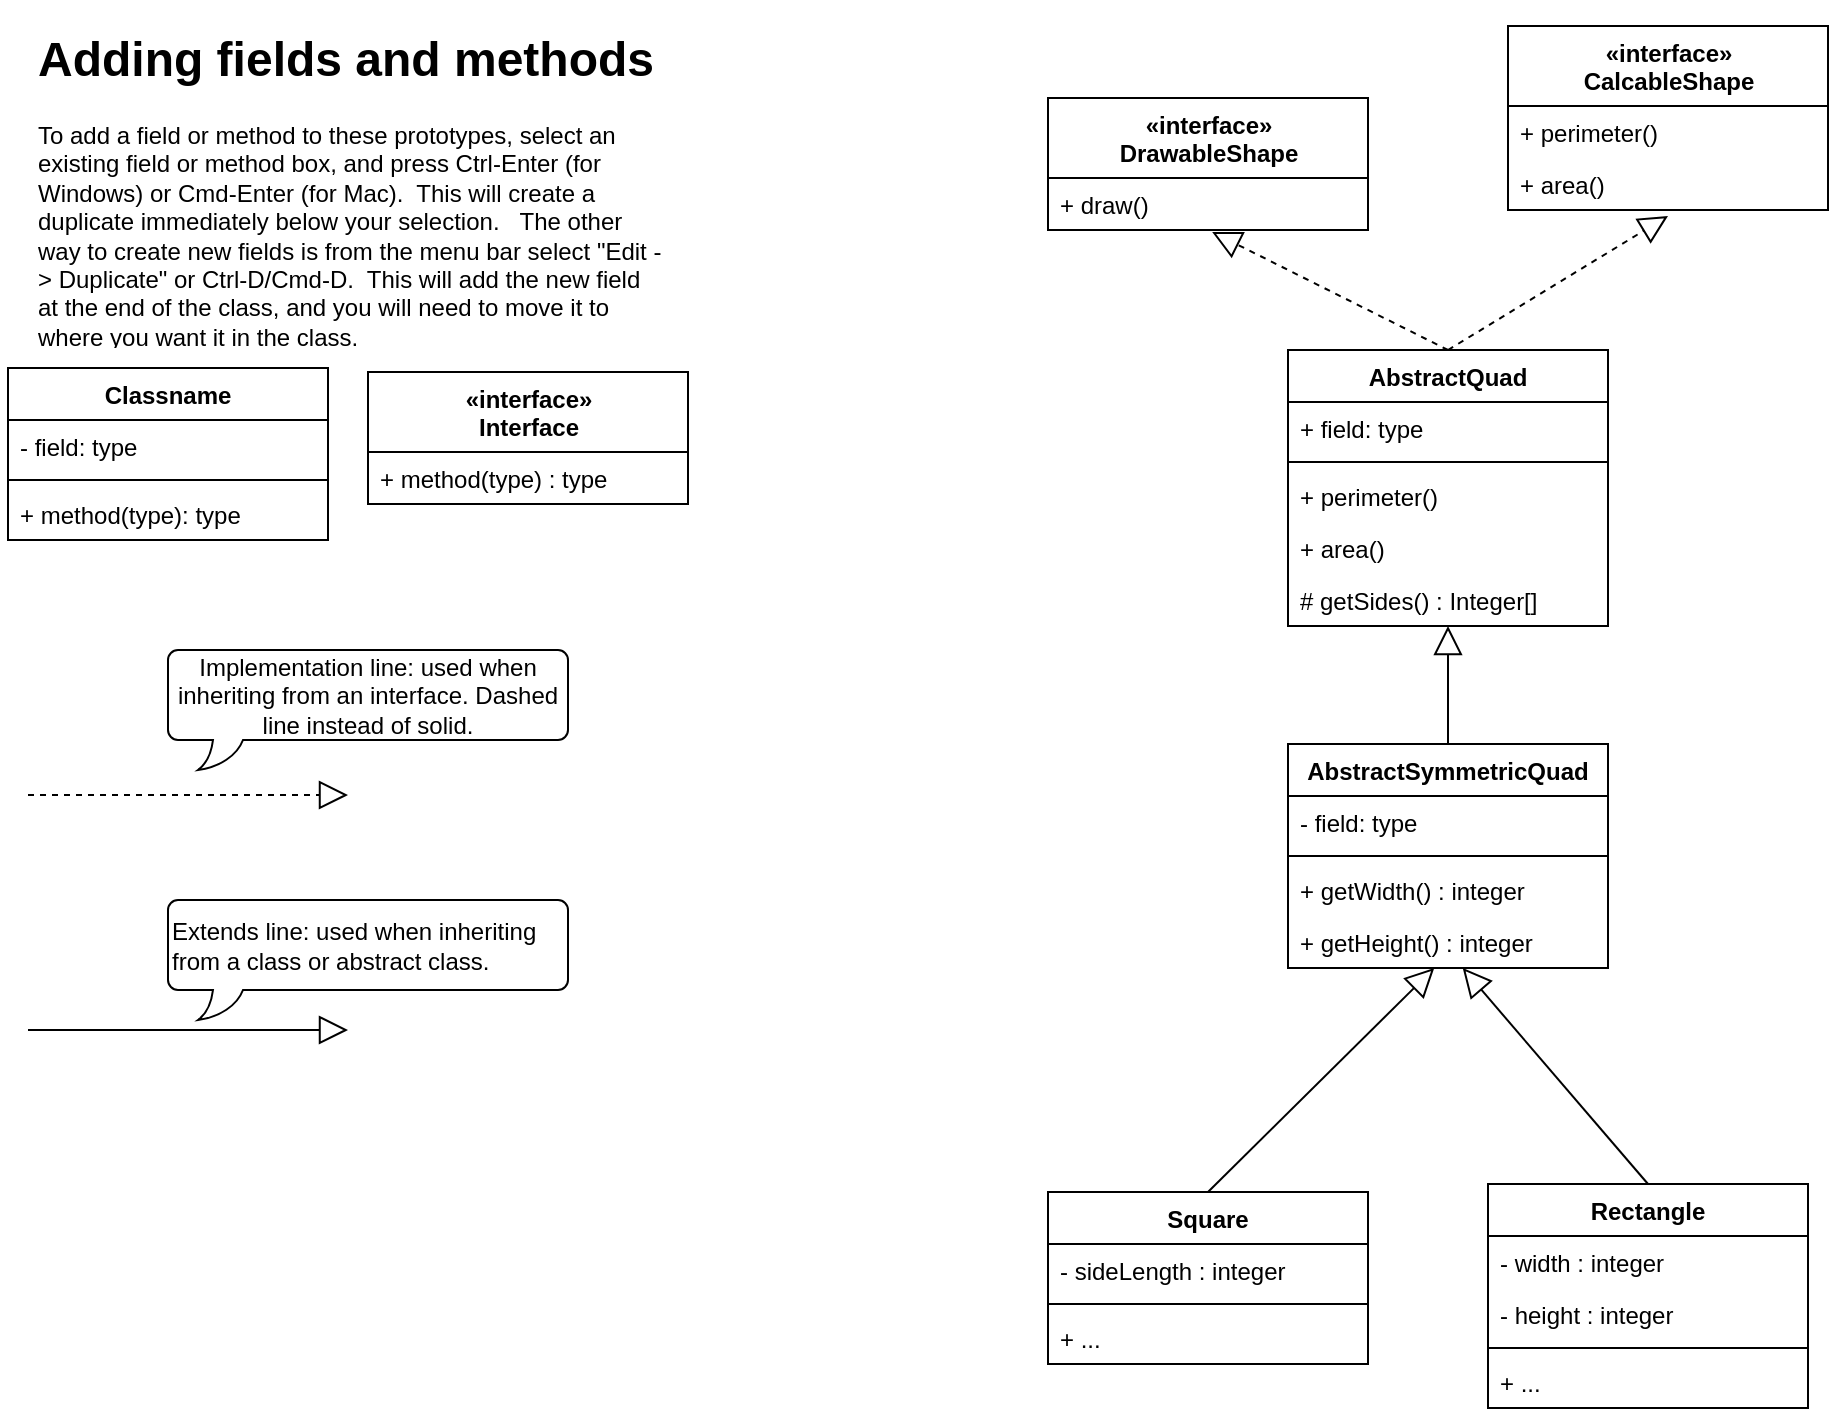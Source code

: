 <mxfile version="12.1.5" type="github" pages="4">
  <diagram id="B0yvF3y02Yiysx_FKzZP" name="Page-1">
    <mxGraphModel dx="1128" dy="719" grid="1" gridSize="10" guides="1" tooltips="1" connect="1" arrows="1" fold="1" page="1" pageScale="1" pageWidth="1100" pageHeight="850" math="0" shadow="0">
      <root>
        <mxCell id="0"/>
        <mxCell id="1" parent="0"/>
        <mxCell id="l97msg9wnEneZUgjp6Aw-18" style="rounded=1;orthogonalLoop=1;jettySize=auto;html=1;entryX=0.513;entryY=1.038;entryDx=0;entryDy=0;entryPerimeter=0;orthogonal=1;exitX=0.5;exitY=0;exitDx=0;exitDy=0;endArrow=block;endFill=0;endSize=12;dashed=1;" parent="1" source="l97msg9wnEneZUgjp6Aw-2" target="l97msg9wnEneZUgjp6Aw-11" edge="1">
          <mxGeometry relative="1" as="geometry">
            <mxPoint x="580" y="180" as="targetPoint"/>
          </mxGeometry>
        </mxCell>
        <mxCell id="l97msg9wnEneZUgjp6Aw-19" style="orthogonalLoop=1;jettySize=auto;html=1;orthogonal=1;exitX=0.5;exitY=0;exitDx=0;exitDy=0;endArrow=block;endFill=0;endSize=12;rounded=1;dashed=1;entryX=0.5;entryY=1.115;entryDx=0;entryDy=0;entryPerimeter=0;" parent="1" source="l97msg9wnEneZUgjp6Aw-2" target="l97msg9wnEneZUgjp6Aw-17" edge="1">
          <mxGeometry relative="1" as="geometry">
            <mxPoint x="810" y="110" as="targetPoint"/>
          </mxGeometry>
        </mxCell>
        <mxCell id="l97msg9wnEneZUgjp6Aw-2" value="AbstractQuad" style="swimlane;fontStyle=1;align=center;verticalAlign=top;childLayout=stackLayout;horizontal=1;startSize=26;horizontalStack=0;resizeParent=1;resizeParentMax=0;resizeLast=0;collapsible=1;marginBottom=0;" parent="1" vertex="1">
          <mxGeometry x="720" y="190" width="160" height="138" as="geometry"/>
        </mxCell>
        <mxCell id="l97msg9wnEneZUgjp6Aw-3" value="+ field: type" style="text;strokeColor=none;fillColor=none;align=left;verticalAlign=top;spacingLeft=4;spacingRight=4;overflow=hidden;rotatable=0;points=[[0,0.5],[1,0.5]];portConstraint=eastwest;" parent="l97msg9wnEneZUgjp6Aw-2" vertex="1">
          <mxGeometry y="26" width="160" height="26" as="geometry"/>
        </mxCell>
        <mxCell id="l97msg9wnEneZUgjp6Aw-4" value="" style="line;strokeWidth=1;fillColor=none;align=left;verticalAlign=middle;spacingTop=-1;spacingLeft=3;spacingRight=3;rotatable=0;labelPosition=right;points=[];portConstraint=eastwest;" parent="l97msg9wnEneZUgjp6Aw-2" vertex="1">
          <mxGeometry y="52" width="160" height="8" as="geometry"/>
        </mxCell>
        <mxCell id="l97msg9wnEneZUgjp6Aw-5" value="+ perimeter()" style="text;strokeColor=none;fillColor=none;align=left;verticalAlign=top;spacingLeft=4;spacingRight=4;overflow=hidden;rotatable=0;points=[[0,0.5],[1,0.5]];portConstraint=eastwest;" parent="l97msg9wnEneZUgjp6Aw-2" vertex="1">
          <mxGeometry y="60" width="160" height="26" as="geometry"/>
        </mxCell>
        <mxCell id="l97msg9wnEneZUgjp6Aw-21" value="+ area()" style="text;strokeColor=none;fillColor=none;align=left;verticalAlign=top;spacingLeft=4;spacingRight=4;overflow=hidden;rotatable=0;points=[[0,0.5],[1,0.5]];portConstraint=eastwest;" parent="l97msg9wnEneZUgjp6Aw-2" vertex="1">
          <mxGeometry y="86" width="160" height="26" as="geometry"/>
        </mxCell>
        <mxCell id="l97msg9wnEneZUgjp6Aw-20" value="# getSides() : Integer[]" style="text;strokeColor=none;fillColor=none;align=left;verticalAlign=top;spacingLeft=4;spacingRight=4;overflow=hidden;rotatable=0;points=[[0,0.5],[1,0.5]];portConstraint=eastwest;" parent="l97msg9wnEneZUgjp6Aw-2" vertex="1">
          <mxGeometry y="112" width="160" height="26" as="geometry"/>
        </mxCell>
        <mxCell id="l97msg9wnEneZUgjp6Aw-30" style="rounded=1;orthogonalLoop=1;jettySize=auto;html=1;entryX=0.5;entryY=1;entryDx=0;entryDy=0;orthogonal=1;endArrow=block;endFill=0;endSize=12;" parent="1" source="l97msg9wnEneZUgjp6Aw-23" target="l97msg9wnEneZUgjp6Aw-2" edge="1">
          <mxGeometry relative="1" as="geometry">
            <mxPoint x="643.76" y="425.716" as="targetPoint"/>
          </mxGeometry>
        </mxCell>
        <mxCell id="l97msg9wnEneZUgjp6Aw-23" value="AbstractSymmetricQuad" style="swimlane;fontStyle=1;align=center;verticalAlign=top;childLayout=stackLayout;horizontal=1;startSize=26;horizontalStack=0;resizeParent=1;resizeParentMax=0;resizeLast=0;collapsible=1;marginBottom=0;" parent="1" vertex="1">
          <mxGeometry x="720" y="387" width="160" height="112" as="geometry"/>
        </mxCell>
        <mxCell id="l97msg9wnEneZUgjp6Aw-24" value="- field: type" style="text;strokeColor=none;fillColor=none;align=left;verticalAlign=top;spacingLeft=4;spacingRight=4;overflow=hidden;rotatable=0;points=[[0,0.5],[1,0.5]];portConstraint=eastwest;" parent="l97msg9wnEneZUgjp6Aw-23" vertex="1">
          <mxGeometry y="26" width="160" height="26" as="geometry"/>
        </mxCell>
        <mxCell id="l97msg9wnEneZUgjp6Aw-25" value="" style="line;strokeWidth=1;fillColor=none;align=left;verticalAlign=middle;spacingTop=-1;spacingLeft=3;spacingRight=3;rotatable=0;labelPosition=right;points=[];portConstraint=eastwest;" parent="l97msg9wnEneZUgjp6Aw-23" vertex="1">
          <mxGeometry y="52" width="160" height="8" as="geometry"/>
        </mxCell>
        <mxCell id="l97msg9wnEneZUgjp6Aw-70" value="+ getWidth() : integer" style="text;strokeColor=none;fillColor=none;align=left;verticalAlign=top;spacingLeft=4;spacingRight=4;overflow=hidden;rotatable=0;points=[[0,0.5],[1,0.5]];portConstraint=eastwest;" parent="l97msg9wnEneZUgjp6Aw-23" vertex="1">
          <mxGeometry y="60" width="160" height="26" as="geometry"/>
        </mxCell>
        <mxCell id="l97msg9wnEneZUgjp6Aw-31" value="+ getHeight() : integer" style="text;strokeColor=none;fillColor=none;align=left;verticalAlign=top;spacingLeft=4;spacingRight=4;overflow=hidden;rotatable=0;points=[[0,0.5],[1,0.5]];portConstraint=eastwest;" parent="l97msg9wnEneZUgjp6Aw-23" vertex="1">
          <mxGeometry y="86" width="160" height="26" as="geometry"/>
        </mxCell>
        <mxCell id="l97msg9wnEneZUgjp6Aw-10" value="«interface»&lt;br&gt;&lt;b&gt;DrawableShape&lt;/b&gt;" style="swimlane;fontStyle=1;align=center;verticalAlign=top;childLayout=stackLayout;horizontal=1;startSize=40;horizontalStack=0;resizeParent=1;resizeParentMax=0;resizeLast=0;collapsible=1;marginBottom=0;html=1;collapsible=1;swimlaneLine=1;" parent="1" vertex="1">
          <mxGeometry x="600" y="64" width="160" height="66" as="geometry"/>
        </mxCell>
        <mxCell id="l97msg9wnEneZUgjp6Aw-11" value="+ draw()" style="text;strokeColor=none;fillColor=none;align=left;verticalAlign=top;spacingLeft=4;spacingRight=4;overflow=hidden;rotatable=0;points=[[0,0.5],[1,0.5]];portConstraint=eastwest;" parent="l97msg9wnEneZUgjp6Aw-10" vertex="1">
          <mxGeometry y="40" width="160" height="26" as="geometry"/>
        </mxCell>
        <mxCell id="l97msg9wnEneZUgjp6Aw-14" value="«interface»&lt;br&gt;&lt;b&gt;CalcableShape&lt;/b&gt;" style="swimlane;fontStyle=1;align=center;verticalAlign=top;childLayout=stackLayout;horizontal=1;startSize=40;horizontalStack=0;resizeParent=1;resizeParentMax=0;resizeLast=0;collapsible=1;marginBottom=0;html=1;collapsible=1;swimlaneLine=1;" parent="1" vertex="1">
          <mxGeometry x="830" y="28" width="160" height="92" as="geometry"/>
        </mxCell>
        <mxCell id="l97msg9wnEneZUgjp6Aw-16" value="+ perimeter()" style="text;strokeColor=none;fillColor=none;align=left;verticalAlign=top;spacingLeft=4;spacingRight=4;overflow=hidden;rotatable=0;points=[[0,0.5],[1,0.5]];portConstraint=eastwest;" parent="l97msg9wnEneZUgjp6Aw-14" vertex="1">
          <mxGeometry y="40" width="160" height="26" as="geometry"/>
        </mxCell>
        <mxCell id="l97msg9wnEneZUgjp6Aw-17" value="+ area()" style="text;strokeColor=none;fillColor=none;align=left;verticalAlign=top;spacingLeft=4;spacingRight=4;overflow=hidden;rotatable=0;points=[[0,0.5],[1,0.5]];portConstraint=eastwest;" parent="l97msg9wnEneZUgjp6Aw-14" vertex="1">
          <mxGeometry y="66" width="160" height="26" as="geometry"/>
        </mxCell>
        <mxCell id="l97msg9wnEneZUgjp6Aw-68" style="rounded=1;orthogonalLoop=1;jettySize=auto;html=1;entryX=0.457;entryY=1;entryDx=0;entryDy=0;entryPerimeter=0;orthogonal=1;exitX=0.5;exitY=0;exitDx=0;exitDy=0;endArrow=block;endFill=0;endSize=12;" parent="1" source="l97msg9wnEneZUgjp6Aw-58" target="l97msg9wnEneZUgjp6Aw-31" edge="1">
          <mxGeometry relative="1" as="geometry"/>
        </mxCell>
        <mxCell id="l97msg9wnEneZUgjp6Aw-58" value="Square" style="swimlane;fontStyle=1;align=center;verticalAlign=top;childLayout=stackLayout;horizontal=1;startSize=26;horizontalStack=0;resizeParent=1;resizeParentMax=0;resizeLast=0;collapsible=1;marginBottom=0;" parent="1" vertex="1">
          <mxGeometry x="600" y="611" width="160" height="86" as="geometry"/>
        </mxCell>
        <mxCell id="l97msg9wnEneZUgjp6Aw-59" value="- sideLength : integer" style="text;strokeColor=none;fillColor=none;align=left;verticalAlign=top;spacingLeft=4;spacingRight=4;overflow=hidden;rotatable=0;points=[[0,0.5],[1,0.5]];portConstraint=eastwest;" parent="l97msg9wnEneZUgjp6Aw-58" vertex="1">
          <mxGeometry y="26" width="160" height="26" as="geometry"/>
        </mxCell>
        <mxCell id="l97msg9wnEneZUgjp6Aw-60" value="" style="line;strokeWidth=1;fillColor=none;align=left;verticalAlign=middle;spacingTop=-1;spacingLeft=3;spacingRight=3;rotatable=0;labelPosition=right;points=[];portConstraint=eastwest;" parent="l97msg9wnEneZUgjp6Aw-58" vertex="1">
          <mxGeometry y="52" width="160" height="8" as="geometry"/>
        </mxCell>
        <mxCell id="l97msg9wnEneZUgjp6Aw-62" value="+ ..." style="text;strokeColor=none;fillColor=none;align=left;verticalAlign=top;spacingLeft=4;spacingRight=4;overflow=hidden;rotatable=0;points=[[0,0.5],[1,0.5]];portConstraint=eastwest;" parent="l97msg9wnEneZUgjp6Aw-58" vertex="1">
          <mxGeometry y="60" width="160" height="26" as="geometry"/>
        </mxCell>
        <mxCell id="l97msg9wnEneZUgjp6Aw-69" style="rounded=1;orthogonalLoop=1;jettySize=auto;html=1;entryX=0.546;entryY=1;entryDx=0;entryDy=0;entryPerimeter=0;orthogonal=1;exitX=0.5;exitY=0;exitDx=0;exitDy=0;endArrow=block;endFill=0;endSize=12;" parent="1" source="l97msg9wnEneZUgjp6Aw-63" target="l97msg9wnEneZUgjp6Aw-31" edge="1">
          <mxGeometry relative="1" as="geometry">
            <mxPoint x="730" y="550" as="targetPoint"/>
          </mxGeometry>
        </mxCell>
        <mxCell id="l97msg9wnEneZUgjp6Aw-63" value="Rectangle" style="swimlane;fontStyle=1;align=center;verticalAlign=top;childLayout=stackLayout;horizontal=1;startSize=26;horizontalStack=0;resizeParent=1;resizeParentMax=0;resizeLast=0;collapsible=1;marginBottom=0;" parent="1" vertex="1">
          <mxGeometry x="820" y="607" width="160" height="112" as="geometry"/>
        </mxCell>
        <mxCell id="l97msg9wnEneZUgjp6Aw-64" value="- width : integer" style="text;strokeColor=none;fillColor=none;align=left;verticalAlign=top;spacingLeft=4;spacingRight=4;overflow=hidden;rotatable=0;points=[[0,0.5],[1,0.5]];portConstraint=eastwest;" parent="l97msg9wnEneZUgjp6Aw-63" vertex="1">
          <mxGeometry y="26" width="160" height="26" as="geometry"/>
        </mxCell>
        <mxCell id="z4mqVL_0eLTdSEAU9un8-13" value="- height : integer" style="text;strokeColor=none;fillColor=none;align=left;verticalAlign=top;spacingLeft=4;spacingRight=4;overflow=hidden;rotatable=0;points=[[0,0.5],[1,0.5]];portConstraint=eastwest;" parent="l97msg9wnEneZUgjp6Aw-63" vertex="1">
          <mxGeometry y="52" width="160" height="26" as="geometry"/>
        </mxCell>
        <mxCell id="l97msg9wnEneZUgjp6Aw-65" value="" style="line;strokeWidth=1;fillColor=none;align=left;verticalAlign=middle;spacingTop=-1;spacingLeft=3;spacingRight=3;rotatable=0;labelPosition=right;points=[];portConstraint=eastwest;" parent="l97msg9wnEneZUgjp6Aw-63" vertex="1">
          <mxGeometry y="78" width="160" height="8" as="geometry"/>
        </mxCell>
        <mxCell id="l97msg9wnEneZUgjp6Aw-67" value="+ ..." style="text;strokeColor=none;fillColor=none;align=left;verticalAlign=top;spacingLeft=4;spacingRight=4;overflow=hidden;rotatable=0;points=[[0,0.5],[1,0.5]];portConstraint=eastwest;" parent="l97msg9wnEneZUgjp6Aw-63" vertex="1">
          <mxGeometry y="86" width="160" height="26" as="geometry"/>
        </mxCell>
        <mxCell id="z4mqVL_0eLTdSEAU9un8-1" value="«interface»&lt;br&gt;&lt;b&gt;Interface&lt;/b&gt;" style="swimlane;fontStyle=1;align=center;verticalAlign=top;childLayout=stackLayout;horizontal=1;startSize=40;horizontalStack=0;resizeParent=1;resizeParentMax=0;resizeLast=0;collapsible=1;marginBottom=0;html=1;collapsible=1;swimlaneLine=1;" parent="1" vertex="1">
          <mxGeometry x="260" y="201" width="160" height="66" as="geometry"/>
        </mxCell>
        <mxCell id="z4mqVL_0eLTdSEAU9un8-2" value="+ method(type) : type" style="text;strokeColor=none;fillColor=none;align=left;verticalAlign=top;spacingLeft=4;spacingRight=4;overflow=hidden;rotatable=0;points=[[0,0.5],[1,0.5]];portConstraint=eastwest;" parent="z4mqVL_0eLTdSEAU9un8-1" vertex="1">
          <mxGeometry y="40" width="160" height="26" as="geometry"/>
        </mxCell>
        <mxCell id="z4mqVL_0eLTdSEAU9un8-3" value="Classname" style="swimlane;fontStyle=1;align=center;verticalAlign=top;childLayout=stackLayout;horizontal=1;startSize=26;horizontalStack=0;resizeParent=1;resizeParentMax=0;resizeLast=0;collapsible=1;marginBottom=0;" parent="1" vertex="1">
          <mxGeometry x="80" y="199" width="160" height="86" as="geometry"/>
        </mxCell>
        <mxCell id="z4mqVL_0eLTdSEAU9un8-4" value="- field: type" style="text;strokeColor=none;fillColor=none;align=left;verticalAlign=top;spacingLeft=4;spacingRight=4;overflow=hidden;rotatable=0;points=[[0,0.5],[1,0.5]];portConstraint=eastwest;" parent="z4mqVL_0eLTdSEAU9un8-3" vertex="1">
          <mxGeometry y="26" width="160" height="26" as="geometry"/>
        </mxCell>
        <mxCell id="z4mqVL_0eLTdSEAU9un8-5" value="" style="line;strokeWidth=1;fillColor=none;align=left;verticalAlign=middle;spacingTop=-1;spacingLeft=3;spacingRight=3;rotatable=0;labelPosition=right;points=[];portConstraint=eastwest;" parent="z4mqVL_0eLTdSEAU9un8-3" vertex="1">
          <mxGeometry y="52" width="160" height="8" as="geometry"/>
        </mxCell>
        <mxCell id="z4mqVL_0eLTdSEAU9un8-6" value="+ method(type): type" style="text;strokeColor=none;fillColor=none;align=left;verticalAlign=top;spacingLeft=4;spacingRight=4;overflow=hidden;rotatable=0;points=[[0,0.5],[1,0.5]];portConstraint=eastwest;" parent="z4mqVL_0eLTdSEAU9un8-3" vertex="1">
          <mxGeometry y="60" width="160" height="26" as="geometry"/>
        </mxCell>
        <mxCell id="z4mqVL_0eLTdSEAU9un8-8" value="" style="endArrow=block;dashed=1;endFill=0;endSize=12;html=1;" parent="1" edge="1">
          <mxGeometry width="160" relative="1" as="geometry">
            <mxPoint x="90" y="412.5" as="sourcePoint"/>
            <mxPoint x="250" y="412.5" as="targetPoint"/>
          </mxGeometry>
        </mxCell>
        <mxCell id="z4mqVL_0eLTdSEAU9un8-9" value="" style="endArrow=block;endFill=0;endSize=12;html=1;rounded=1;" parent="1" edge="1">
          <mxGeometry width="160" relative="1" as="geometry">
            <mxPoint x="90" y="530" as="sourcePoint"/>
            <mxPoint x="250" y="530" as="targetPoint"/>
          </mxGeometry>
        </mxCell>
        <mxCell id="z4mqVL_0eLTdSEAU9un8-10" value="Implementation line: used when inheriting from an interface. Dashed line instead of solid." style="whiteSpace=wrap;html=1;shape=mxgraph.basic.roundRectCallout;dx=30;dy=15;size=5;boundedLbl=1;align=center;verticalAlign=middle;labelPosition=center;verticalLabelPosition=middle;" parent="1" vertex="1">
          <mxGeometry x="160" y="340" width="200" height="60" as="geometry"/>
        </mxCell>
        <mxCell id="z4mqVL_0eLTdSEAU9un8-11" value="Extends line: used when inheriting from a class or abstract class." style="whiteSpace=wrap;html=1;shape=mxgraph.basic.roundRectCallout;dx=30;dy=15;size=5;boundedLbl=1;align=left;verticalAlign=middle;labelPosition=center;verticalLabelPosition=middle;" parent="1" vertex="1">
          <mxGeometry x="160" y="465" width="200" height="60" as="geometry"/>
        </mxCell>
        <mxCell id="z4mqVL_0eLTdSEAU9un8-12" value="&lt;h1&gt;Adding fields and methods&lt;/h1&gt;&lt;p&gt;To add a field or method to these prototypes, select an existing field or method box, and press Ctrl-Enter (for Windows) or Cmd-Enter (for Mac).&amp;nbsp; This will create a duplicate immediately below your selection.&amp;nbsp; &amp;nbsp;The other way to create new fields is from the menu bar select &quot;Edit -&amp;gt; Duplicate&quot; or Ctrl-D/Cmd-D.&amp;nbsp; This will add the new field at the end of the class, and you will need to move it to where you want it in the class.&lt;/p&gt;" style="text;html=1;strokeColor=none;fillColor=none;spacing=5;spacingTop=-20;whiteSpace=wrap;overflow=hidden;rounded=0;" parent="1" vertex="1">
          <mxGeometry x="90" y="25" width="320" height="164" as="geometry"/>
        </mxCell>
      </root>
    </mxGraphModel>
  </diagram>
  <diagram name="Homework 10222019" id="iz7qYOLKrJsOkKJrmg_F">
    <mxGraphModel dx="1128" dy="719" grid="1" gridSize="10" guides="1" tooltips="1" connect="1" arrows="1" fold="1" page="1" pageScale="1" pageWidth="1100" pageHeight="850" math="0" shadow="0">
      <root>
        <mxCell id="Sehh7aHH64zV2SJH-Yfa-0"/>
        <mxCell id="Sehh7aHH64zV2SJH-Yfa-1" parent="Sehh7aHH64zV2SJH-Yfa-0"/>
        <mxCell id="Sehh7aHH64zV2SJH-Yfa-2" style="rounded=1;orthogonalLoop=1;jettySize=auto;html=1;entryX=0.513;entryY=1.038;entryDx=0;entryDy=0;entryPerimeter=0;orthogonal=1;exitX=0.5;exitY=0;exitDx=0;exitDy=0;endArrow=block;endFill=0;endSize=12;dashed=1;" parent="Sehh7aHH64zV2SJH-Yfa-1" source="Sehh7aHH64zV2SJH-Yfa-4" target="Sehh7aHH64zV2SJH-Yfa-17" edge="1">
          <mxGeometry relative="1" as="geometry">
            <mxPoint x="580" y="180" as="targetPoint"/>
          </mxGeometry>
        </mxCell>
        <mxCell id="Sehh7aHH64zV2SJH-Yfa-3" style="orthogonalLoop=1;jettySize=auto;html=1;orthogonal=1;exitX=0.5;exitY=0;exitDx=0;exitDy=0;endArrow=block;endFill=0;endSize=12;rounded=1;dashed=1;entryX=0;entryY=0.5;entryDx=0;entryDy=0;" parent="Sehh7aHH64zV2SJH-Yfa-1" source="Sehh7aHH64zV2SJH-Yfa-4" target="Sehh7aHH64zV2SJH-Yfa-58" edge="1">
          <mxGeometry relative="1" as="geometry">
            <mxPoint x="950" y="150" as="targetPoint"/>
          </mxGeometry>
        </mxCell>
        <mxCell id="Sehh7aHH64zV2SJH-Yfa-4" value="AbstractQuad" style="swimlane;fontStyle=1;align=center;verticalAlign=top;childLayout=stackLayout;horizontal=1;startSize=26;horizontalStack=0;resizeParent=1;resizeParentMax=0;resizeLast=0;collapsible=1;marginBottom=0;" parent="Sehh7aHH64zV2SJH-Yfa-1" vertex="1">
          <mxGeometry x="720" y="140" width="160" height="190" as="geometry"/>
        </mxCell>
        <mxCell id="Sehh7aHH64zV2SJH-Yfa-5" value="+ field: type" style="text;strokeColor=none;fillColor=none;align=left;verticalAlign=top;spacingLeft=4;spacingRight=4;overflow=hidden;rotatable=0;points=[[0,0.5],[1,0.5]];portConstraint=eastwest;" parent="Sehh7aHH64zV2SJH-Yfa-4" vertex="1">
          <mxGeometry y="26" width="160" height="26" as="geometry"/>
        </mxCell>
        <mxCell id="Sehh7aHH64zV2SJH-Yfa-6" value="" style="line;strokeWidth=1;fillColor=none;align=left;verticalAlign=middle;spacingTop=-1;spacingLeft=3;spacingRight=3;rotatable=0;labelPosition=right;points=[];portConstraint=eastwest;" parent="Sehh7aHH64zV2SJH-Yfa-4" vertex="1">
          <mxGeometry y="52" width="160" height="8" as="geometry"/>
        </mxCell>
        <mxCell id="Sehh7aHH64zV2SJH-Yfa-7" value="+ perimeter()" style="text;strokeColor=none;fillColor=none;align=left;verticalAlign=top;spacingLeft=4;spacingRight=4;overflow=hidden;rotatable=0;points=[[0,0.5],[1,0.5]];portConstraint=eastwest;" parent="Sehh7aHH64zV2SJH-Yfa-4" vertex="1">
          <mxGeometry y="60" width="160" height="26" as="geometry"/>
        </mxCell>
        <mxCell id="Sehh7aHH64zV2SJH-Yfa-8" value="+ area()" style="text;strokeColor=none;fillColor=none;align=left;verticalAlign=top;spacingLeft=4;spacingRight=4;overflow=hidden;rotatable=0;points=[[0,0.5],[1,0.5]];portConstraint=eastwest;" parent="Sehh7aHH64zV2SJH-Yfa-4" vertex="1">
          <mxGeometry y="86" width="160" height="26" as="geometry"/>
        </mxCell>
        <mxCell id="Sehh7aHH64zV2SJH-Yfa-9" value="# getSides() : Integer[]" style="text;strokeColor=none;fillColor=none;align=left;verticalAlign=top;spacingLeft=4;spacingRight=4;overflow=hidden;rotatable=0;points=[[0,0.5],[1,0.5]];portConstraint=eastwest;" parent="Sehh7aHH64zV2SJH-Yfa-4" vertex="1">
          <mxGeometry y="112" width="160" height="26" as="geometry"/>
        </mxCell>
        <mxCell id="Sehh7aHH64zV2SJH-Yfa-62" value="# getellipses() : Integer[]" style="text;strokeColor=none;fillColor=none;align=left;verticalAlign=top;spacingLeft=4;spacingRight=4;overflow=hidden;rotatable=0;points=[[0,0.5],[1,0.5]];portConstraint=eastwest;" parent="Sehh7aHH64zV2SJH-Yfa-4" vertex="1">
          <mxGeometry y="138" width="160" height="26" as="geometry"/>
        </mxCell>
        <mxCell id="Sehh7aHH64zV2SJH-Yfa-68" value="# getdiameter() : Integer[]" style="text;strokeColor=none;fillColor=none;align=left;verticalAlign=top;spacingLeft=4;spacingRight=4;overflow=hidden;rotatable=0;points=[[0,0.5],[1,0.5]];portConstraint=eastwest;" parent="Sehh7aHH64zV2SJH-Yfa-4" vertex="1">
          <mxGeometry y="164" width="160" height="26" as="geometry"/>
        </mxCell>
        <mxCell id="Sehh7aHH64zV2SJH-Yfa-10" style="rounded=1;orthogonalLoop=1;jettySize=auto;html=1;entryX=0.5;entryY=1;entryDx=0;entryDy=0;orthogonal=1;endArrow=block;endFill=0;endSize=12;" parent="Sehh7aHH64zV2SJH-Yfa-1" source="Sehh7aHH64zV2SJH-Yfa-11" target="Sehh7aHH64zV2SJH-Yfa-4" edge="1">
          <mxGeometry relative="1" as="geometry">
            <mxPoint x="643.76" y="425.716" as="targetPoint"/>
          </mxGeometry>
        </mxCell>
        <mxCell id="Sehh7aHH64zV2SJH-Yfa-11" value="AbstractSymmetricQuad" style="swimlane;fontStyle=1;align=center;verticalAlign=top;childLayout=stackLayout;horizontal=1;startSize=26;horizontalStack=0;resizeParent=1;resizeParentMax=0;resizeLast=0;collapsible=1;marginBottom=0;" parent="Sehh7aHH64zV2SJH-Yfa-1" vertex="1">
          <mxGeometry x="720" y="387" width="160" height="216" as="geometry"/>
        </mxCell>
        <mxCell id="Sehh7aHH64zV2SJH-Yfa-12" value="- field: type" style="text;strokeColor=none;fillColor=none;align=left;verticalAlign=top;spacingLeft=4;spacingRight=4;overflow=hidden;rotatable=0;points=[[0,0.5],[1,0.5]];portConstraint=eastwest;" parent="Sehh7aHH64zV2SJH-Yfa-11" vertex="1">
          <mxGeometry y="26" width="160" height="26" as="geometry"/>
        </mxCell>
        <mxCell id="Sehh7aHH64zV2SJH-Yfa-13" value="" style="line;strokeWidth=1;fillColor=none;align=left;verticalAlign=middle;spacingTop=-1;spacingLeft=3;spacingRight=3;rotatable=0;labelPosition=right;points=[];portConstraint=eastwest;" parent="Sehh7aHH64zV2SJH-Yfa-11" vertex="1">
          <mxGeometry y="52" width="160" height="8" as="geometry"/>
        </mxCell>
        <mxCell id="Sehh7aHH64zV2SJH-Yfa-14" value="+ getWidth() : integer" style="text;strokeColor=none;fillColor=none;align=left;verticalAlign=top;spacingLeft=4;spacingRight=4;overflow=hidden;rotatable=0;points=[[0,0.5],[1,0.5]];portConstraint=eastwest;" parent="Sehh7aHH64zV2SJH-Yfa-11" vertex="1">
          <mxGeometry y="60" width="160" height="26" as="geometry"/>
        </mxCell>
        <mxCell id="Sehh7aHH64zV2SJH-Yfa-15" value="+ getHeight() : integer" style="text;strokeColor=none;fillColor=none;align=left;verticalAlign=top;spacingLeft=4;spacingRight=4;overflow=hidden;rotatable=0;points=[[0,0.5],[1,0.5]];portConstraint=eastwest;" parent="Sehh7aHH64zV2SJH-Yfa-11" vertex="1">
          <mxGeometry y="86" width="160" height="26" as="geometry"/>
        </mxCell>
        <mxCell id="Sehh7aHH64zV2SJH-Yfa-69" value="+ getHeight() : integer" style="text;strokeColor=none;fillColor=none;align=left;verticalAlign=top;spacingLeft=4;spacingRight=4;overflow=hidden;rotatable=0;points=[[0,0.5],[1,0.5]];portConstraint=eastwest;" parent="Sehh7aHH64zV2SJH-Yfa-11" vertex="1">
          <mxGeometry y="112" width="160" height="26" as="geometry"/>
        </mxCell>
        <mxCell id="Sehh7aHH64zV2SJH-Yfa-70" value="+ gefixepoint1() : integer" style="text;strokeColor=none;fillColor=none;align=left;verticalAlign=top;spacingLeft=4;spacingRight=4;overflow=hidden;rotatable=0;points=[[0,0.5],[1,0.5]];portConstraint=eastwest;" parent="Sehh7aHH64zV2SJH-Yfa-11" vertex="1">
          <mxGeometry y="138" width="160" height="26" as="geometry"/>
        </mxCell>
        <mxCell id="Sehh7aHH64zV2SJH-Yfa-74" value="+ gefixepoint2() : integer" style="text;strokeColor=none;fillColor=none;align=left;verticalAlign=top;spacingLeft=4;spacingRight=4;overflow=hidden;rotatable=0;points=[[0,0.5],[1,0.5]];portConstraint=eastwest;" parent="Sehh7aHH64zV2SJH-Yfa-11" vertex="1">
          <mxGeometry y="164" width="160" height="26" as="geometry"/>
        </mxCell>
        <mxCell id="Sehh7aHH64zV2SJH-Yfa-75" value="+ getdiameter() : integer" style="text;strokeColor=none;fillColor=none;align=left;verticalAlign=top;spacingLeft=4;spacingRight=4;overflow=hidden;rotatable=0;points=[[0,0.5],[1,0.5]];portConstraint=eastwest;" parent="Sehh7aHH64zV2SJH-Yfa-11" vertex="1">
          <mxGeometry y="190" width="160" height="26" as="geometry"/>
        </mxCell>
        <mxCell id="Sehh7aHH64zV2SJH-Yfa-16" value="«interface»&lt;br&gt;&lt;b&gt;DrawableShape&lt;/b&gt;" style="swimlane;fontStyle=1;align=center;verticalAlign=top;childLayout=stackLayout;horizontal=1;startSize=40;horizontalStack=0;resizeParent=1;resizeParentMax=0;resizeLast=0;collapsible=1;marginBottom=0;html=1;collapsible=1;swimlaneLine=1;" parent="Sehh7aHH64zV2SJH-Yfa-1" vertex="1">
          <mxGeometry x="540" y="30" width="160" height="66" as="geometry"/>
        </mxCell>
        <mxCell id="Sehh7aHH64zV2SJH-Yfa-17" value="+ draw()" style="text;strokeColor=none;fillColor=none;align=left;verticalAlign=top;spacingLeft=4;spacingRight=4;overflow=hidden;rotatable=0;points=[[0,0.5],[1,0.5]];portConstraint=eastwest;" parent="Sehh7aHH64zV2SJH-Yfa-16" vertex="1">
          <mxGeometry y="40" width="160" height="26" as="geometry"/>
        </mxCell>
        <mxCell id="Sehh7aHH64zV2SJH-Yfa-18" value="«interface»&lt;br&gt;&lt;b&gt;CalcableShape&lt;/b&gt;" style="swimlane;fontStyle=1;align=center;verticalAlign=top;childLayout=stackLayout;horizontal=1;startSize=40;horizontalStack=0;resizeParent=1;resizeParentMax=0;resizeLast=0;collapsible=1;marginBottom=0;html=1;collapsible=1;swimlaneLine=1;" parent="Sehh7aHH64zV2SJH-Yfa-1" vertex="1">
          <mxGeometry x="980" y="25" width="160" height="170" as="geometry"/>
        </mxCell>
        <mxCell id="Sehh7aHH64zV2SJH-Yfa-19" value="+ perimeter()" style="text;strokeColor=none;fillColor=none;align=left;verticalAlign=top;spacingLeft=4;spacingRight=4;overflow=hidden;rotatable=0;points=[[0,0.5],[1,0.5]];portConstraint=eastwest;" parent="Sehh7aHH64zV2SJH-Yfa-18" vertex="1">
          <mxGeometry y="40" width="160" height="26" as="geometry"/>
        </mxCell>
        <mxCell id="Sehh7aHH64zV2SJH-Yfa-20" value="+ area()" style="text;strokeColor=none;fillColor=none;align=left;verticalAlign=top;spacingLeft=4;spacingRight=4;overflow=hidden;rotatable=0;points=[[0,0.5],[1,0.5]];portConstraint=eastwest;" parent="Sehh7aHH64zV2SJH-Yfa-18" vertex="1">
          <mxGeometry y="66" width="160" height="26" as="geometry"/>
        </mxCell>
        <mxCell id="Sehh7aHH64zV2SJH-Yfa-58" value="+ ellipsesmath()" style="text;strokeColor=none;fillColor=none;align=left;verticalAlign=top;spacingLeft=4;spacingRight=4;overflow=hidden;rotatable=0;points=[[0,0.5],[1,0.5]];portConstraint=eastwest;" parent="Sehh7aHH64zV2SJH-Yfa-18" vertex="1">
          <mxGeometry y="92" width="160" height="26" as="geometry"/>
        </mxCell>
        <mxCell id="Sehh7aHH64zV2SJH-Yfa-67" value="+ diameter()" style="text;strokeColor=none;fillColor=none;align=left;verticalAlign=top;spacingLeft=4;spacingRight=4;overflow=hidden;rotatable=0;points=[[0,0.5],[1,0.5]];portConstraint=eastwest;" parent="Sehh7aHH64zV2SJH-Yfa-18" vertex="1">
          <mxGeometry y="118" width="160" height="26" as="geometry"/>
        </mxCell>
        <mxCell id="Sehh7aHH64zV2SJH-Yfa-77" value="+ sidlength()" style="text;strokeColor=none;fillColor=none;align=left;verticalAlign=top;spacingLeft=4;spacingRight=4;overflow=hidden;rotatable=0;points=[[0,0.5],[1,0.5]];portConstraint=eastwest;" parent="Sehh7aHH64zV2SJH-Yfa-18" vertex="1">
          <mxGeometry y="144" width="160" height="26" as="geometry"/>
        </mxCell>
        <mxCell id="Sehh7aHH64zV2SJH-Yfa-21" style="rounded=1;orthogonalLoop=1;jettySize=auto;html=1;orthogonal=1;exitX=0.5;exitY=0;exitDx=0;exitDy=0;endArrow=block;endFill=0;endSize=12;" parent="Sehh7aHH64zV2SJH-Yfa-1" source="Sehh7aHH64zV2SJH-Yfa-22" edge="1">
          <mxGeometry relative="1" as="geometry">
            <mxPoint x="720" y="560" as="targetPoint"/>
          </mxGeometry>
        </mxCell>
        <mxCell id="Sehh7aHH64zV2SJH-Yfa-22" value="Square" style="swimlane;fontStyle=1;align=center;verticalAlign=top;childLayout=stackLayout;horizontal=1;startSize=26;horizontalStack=0;resizeParent=1;resizeParentMax=0;resizeLast=0;collapsible=1;marginBottom=0;" parent="Sehh7aHH64zV2SJH-Yfa-1" vertex="1">
          <mxGeometry x="510" y="710" width="160" height="86" as="geometry"/>
        </mxCell>
        <mxCell id="Sehh7aHH64zV2SJH-Yfa-23" value="- sideLength : integer" style="text;strokeColor=none;fillColor=none;align=left;verticalAlign=top;spacingLeft=4;spacingRight=4;overflow=hidden;rotatable=0;points=[[0,0.5],[1,0.5]];portConstraint=eastwest;" parent="Sehh7aHH64zV2SJH-Yfa-22" vertex="1">
          <mxGeometry y="26" width="160" height="26" as="geometry"/>
        </mxCell>
        <mxCell id="Sehh7aHH64zV2SJH-Yfa-24" value="" style="line;strokeWidth=1;fillColor=none;align=left;verticalAlign=middle;spacingTop=-1;spacingLeft=3;spacingRight=3;rotatable=0;labelPosition=right;points=[];portConstraint=eastwest;" parent="Sehh7aHH64zV2SJH-Yfa-22" vertex="1">
          <mxGeometry y="52" width="160" height="8" as="geometry"/>
        </mxCell>
        <mxCell id="Sehh7aHH64zV2SJH-Yfa-25" value="+ ..." style="text;strokeColor=none;fillColor=none;align=left;verticalAlign=top;spacingLeft=4;spacingRight=4;overflow=hidden;rotatable=0;points=[[0,0.5],[1,0.5]];portConstraint=eastwest;" parent="Sehh7aHH64zV2SJH-Yfa-22" vertex="1">
          <mxGeometry y="60" width="160" height="26" as="geometry"/>
        </mxCell>
        <mxCell id="Sehh7aHH64zV2SJH-Yfa-26" style="rounded=1;orthogonalLoop=1;jettySize=auto;html=1;orthogonal=1;exitX=0.5;exitY=0;exitDx=0;exitDy=0;endArrow=block;endFill=0;endSize=12;" parent="Sehh7aHH64zV2SJH-Yfa-1" source="Sehh7aHH64zV2SJH-Yfa-27" edge="1">
          <mxGeometry relative="1" as="geometry">
            <mxPoint x="880" y="560" as="targetPoint"/>
          </mxGeometry>
        </mxCell>
        <mxCell id="Sehh7aHH64zV2SJH-Yfa-27" value="Rectangle" style="swimlane;fontStyle=1;align=center;verticalAlign=top;childLayout=stackLayout;horizontal=1;startSize=26;horizontalStack=0;resizeParent=1;resizeParentMax=0;resizeLast=0;collapsible=1;marginBottom=0;" parent="Sehh7aHH64zV2SJH-Yfa-1" vertex="1">
          <mxGeometry x="900" y="710" width="160" height="112" as="geometry"/>
        </mxCell>
        <mxCell id="Sehh7aHH64zV2SJH-Yfa-28" value="- width : integer" style="text;strokeColor=none;fillColor=none;align=left;verticalAlign=top;spacingLeft=4;spacingRight=4;overflow=hidden;rotatable=0;points=[[0,0.5],[1,0.5]];portConstraint=eastwest;" parent="Sehh7aHH64zV2SJH-Yfa-27" vertex="1">
          <mxGeometry y="26" width="160" height="26" as="geometry"/>
        </mxCell>
        <mxCell id="Sehh7aHH64zV2SJH-Yfa-29" value="- height : integer" style="text;strokeColor=none;fillColor=none;align=left;verticalAlign=top;spacingLeft=4;spacingRight=4;overflow=hidden;rotatable=0;points=[[0,0.5],[1,0.5]];portConstraint=eastwest;" parent="Sehh7aHH64zV2SJH-Yfa-27" vertex="1">
          <mxGeometry y="52" width="160" height="26" as="geometry"/>
        </mxCell>
        <mxCell id="Sehh7aHH64zV2SJH-Yfa-30" value="" style="line;strokeWidth=1;fillColor=none;align=left;verticalAlign=middle;spacingTop=-1;spacingLeft=3;spacingRight=3;rotatable=0;labelPosition=right;points=[];portConstraint=eastwest;" parent="Sehh7aHH64zV2SJH-Yfa-27" vertex="1">
          <mxGeometry y="78" width="160" height="8" as="geometry"/>
        </mxCell>
        <mxCell id="Sehh7aHH64zV2SJH-Yfa-31" value="+ ..." style="text;strokeColor=none;fillColor=none;align=left;verticalAlign=top;spacingLeft=4;spacingRight=4;overflow=hidden;rotatable=0;points=[[0,0.5],[1,0.5]];portConstraint=eastwest;" parent="Sehh7aHH64zV2SJH-Yfa-27" vertex="1">
          <mxGeometry y="86" width="160" height="26" as="geometry"/>
        </mxCell>
        <mxCell id="Sehh7aHH64zV2SJH-Yfa-32" value="«interface»&lt;br&gt;Color" style="swimlane;fontStyle=1;align=center;verticalAlign=top;childLayout=stackLayout;horizontal=1;startSize=40;horizontalStack=0;resizeParent=1;resizeParentMax=0;resizeLast=0;collapsible=1;marginBottom=0;html=1;collapsible=1;swimlaneLine=1;" parent="Sehh7aHH64zV2SJH-Yfa-1" vertex="1">
          <mxGeometry x="730" y="10" width="160" height="66" as="geometry"/>
        </mxCell>
        <mxCell id="Sehh7aHH64zV2SJH-Yfa-33" value="+ Color() " style="text;strokeColor=none;fillColor=none;align=left;verticalAlign=top;spacingLeft=4;spacingRight=4;overflow=hidden;rotatable=0;points=[[0,0.5],[1,0.5]];portConstraint=eastwest;" parent="Sehh7aHH64zV2SJH-Yfa-32" vertex="1">
          <mxGeometry y="40" width="160" height="26" as="geometry"/>
        </mxCell>
        <mxCell id="Sehh7aHH64zV2SJH-Yfa-42" value="&lt;h1 style=&quot;font-size: 14px&quot;&gt;&lt;span style=&quot;color: rgb(45 , 59 , 69) ; font-family: &amp;#34;lato&amp;#34; , &amp;#34;helvetica neue&amp;#34; , &amp;#34;helvetica&amp;#34; , &amp;#34;arial&amp;#34; , sans-serif ; font-weight: 400 ; background-color: rgb(255 , 255 , 255)&quot;&gt;I would like you to extend our shapes class diagram from Thursday&#39;s class. Using the&amp;nbsp;&lt;/span&gt;&lt;a class=&quot;instructure_file_link&quot; title=&quot;Shapes.drawio&quot; href=&quot;https://sdccd.instructure.com/courses/2373467/files/129129119/download?wrap=1&quot; style=&quot;font-family: &amp;#34;lato&amp;#34; , &amp;#34;helvetica neue&amp;#34; , &amp;#34;helvetica&amp;#34; , &amp;#34;arial&amp;#34; , sans-serif ; font-weight: 400 ; background-color: rgb(255 , 255 , 255)&quot;&gt;attached diagram&lt;/a&gt;&lt;span style=&quot;color: rgb(45 , 59 , 69) ; font-family: &amp;#34;lato&amp;#34; , &amp;#34;helvetica neue&amp;#34; , &amp;#34;helvetica&amp;#34; , &amp;#34;arial&amp;#34; , sans-serif ; font-weight: 400 ; background-color: rgb(255 , 255 , 255)&quot;&gt;, extend it to include color, triangles, circles, and ellipses. &amp;nbsp;Please add comments to your diagram, either as text boxes or notes, to describe why you chose a particular design. The reference diagram includes empty interface and class models, and implementation (interfaces) and extends (class) lines.&amp;nbsp;&lt;/span&gt;&lt;br&gt;&lt;/h1&gt;" style="text;html=1;strokeColor=none;fillColor=none;spacing=5;spacingTop=-20;whiteSpace=wrap;overflow=hidden;rounded=0;" parent="Sehh7aHH64zV2SJH-Yfa-1" vertex="1">
          <mxGeometry x="90" y="25" width="320" height="164" as="geometry"/>
        </mxCell>
        <mxCell id="Sehh7aHH64zV2SJH-Yfa-44" value="Circle" style="swimlane;fontStyle=1;align=center;verticalAlign=top;childLayout=stackLayout;horizontal=1;startSize=26;horizontalStack=0;resizeParent=1;resizeParentMax=0;resizeLast=0;collapsible=1;marginBottom=0;" parent="Sehh7aHH64zV2SJH-Yfa-1" vertex="1">
          <mxGeometry x="930" y="332" width="160" height="86" as="geometry"/>
        </mxCell>
        <mxCell id="Sehh7aHH64zV2SJH-Yfa-45" value="- diameter : integer" style="text;strokeColor=none;fillColor=none;align=left;verticalAlign=top;spacingLeft=4;spacingRight=4;overflow=hidden;rotatable=0;points=[[0,0.5],[1,0.5]];portConstraint=eastwest;" parent="Sehh7aHH64zV2SJH-Yfa-44" vertex="1">
          <mxGeometry y="26" width="160" height="26" as="geometry"/>
        </mxCell>
        <mxCell id="Sehh7aHH64zV2SJH-Yfa-46" value="" style="line;strokeWidth=1;fillColor=none;align=left;verticalAlign=middle;spacingTop=-1;spacingLeft=3;spacingRight=3;rotatable=0;labelPosition=right;points=[];portConstraint=eastwest;" parent="Sehh7aHH64zV2SJH-Yfa-44" vertex="1">
          <mxGeometry y="52" width="160" height="8" as="geometry"/>
        </mxCell>
        <mxCell id="Sehh7aHH64zV2SJH-Yfa-47" value="+ ." style="text;strokeColor=none;fillColor=none;align=left;verticalAlign=top;spacingLeft=4;spacingRight=4;overflow=hidden;rotatable=0;points=[[0,0.5],[1,0.5]];portConstraint=eastwest;" parent="Sehh7aHH64zV2SJH-Yfa-44" vertex="1">
          <mxGeometry y="60" width="160" height="26" as="geometry"/>
        </mxCell>
        <mxCell id="Sehh7aHH64zV2SJH-Yfa-48" value="Triangle" style="swimlane;fontStyle=1;align=center;verticalAlign=top;childLayout=stackLayout;horizontal=1;startSize=26;horizontalStack=0;resizeParent=1;resizeParentMax=0;resizeLast=0;collapsible=1;marginBottom=0;" parent="Sehh7aHH64zV2SJH-Yfa-1" vertex="1">
          <mxGeometry x="520" y="460" width="160" height="86" as="geometry"/>
        </mxCell>
        <mxCell id="Sehh7aHH64zV2SJH-Yfa-49" value="- sideLength : integer" style="text;strokeColor=none;fillColor=none;align=left;verticalAlign=top;spacingLeft=4;spacingRight=4;overflow=hidden;rotatable=0;points=[[0,0.5],[1,0.5]];portConstraint=eastwest;" parent="Sehh7aHH64zV2SJH-Yfa-48" vertex="1">
          <mxGeometry y="26" width="160" height="26" as="geometry"/>
        </mxCell>
        <mxCell id="Sehh7aHH64zV2SJH-Yfa-50" value="" style="line;strokeWidth=1;fillColor=none;align=left;verticalAlign=middle;spacingTop=-1;spacingLeft=3;spacingRight=3;rotatable=0;labelPosition=right;points=[];portConstraint=eastwest;" parent="Sehh7aHH64zV2SJH-Yfa-48" vertex="1">
          <mxGeometry y="52" width="160" height="8" as="geometry"/>
        </mxCell>
        <mxCell id="Sehh7aHH64zV2SJH-Yfa-51" value="+ ." style="text;strokeColor=none;fillColor=none;align=left;verticalAlign=top;spacingLeft=4;spacingRight=4;overflow=hidden;rotatable=0;points=[[0,0.5],[1,0.5]];portConstraint=eastwest;" parent="Sehh7aHH64zV2SJH-Yfa-48" vertex="1">
          <mxGeometry y="60" width="160" height="26" as="geometry"/>
        </mxCell>
        <mxCell id="Sehh7aHH64zV2SJH-Yfa-52" value="Ellipses" style="swimlane;fontStyle=1;align=center;verticalAlign=top;childLayout=stackLayout;horizontal=1;startSize=26;horizontalStack=0;resizeParent=1;resizeParentMax=0;resizeLast=0;collapsible=1;marginBottom=0;" parent="Sehh7aHH64zV2SJH-Yfa-1" vertex="1">
          <mxGeometry x="510" y="228" width="160" height="104" as="geometry"/>
        </mxCell>
        <mxCell id="Sehh7aHH64zV2SJH-Yfa-53" value="- fixedpoint1 : integer&#xa;" style="text;strokeColor=none;fillColor=none;align=left;verticalAlign=top;spacingLeft=4;spacingRight=4;overflow=hidden;rotatable=0;points=[[0,0.5],[1,0.5]];portConstraint=eastwest;" parent="Sehh7aHH64zV2SJH-Yfa-52" vertex="1">
          <mxGeometry y="26" width="160" height="26" as="geometry"/>
        </mxCell>
        <mxCell id="Sehh7aHH64zV2SJH-Yfa-73" value="- fixedpoint2 : integer&#xa;" style="text;strokeColor=none;fillColor=none;align=left;verticalAlign=top;spacingLeft=4;spacingRight=4;overflow=hidden;rotatable=0;points=[[0,0.5],[1,0.5]];portConstraint=eastwest;" parent="Sehh7aHH64zV2SJH-Yfa-52" vertex="1">
          <mxGeometry y="52" width="160" height="26" as="geometry"/>
        </mxCell>
        <mxCell id="Sehh7aHH64zV2SJH-Yfa-76" value="+ ." style="text;strokeColor=#000000;fillColor=none;align=left;verticalAlign=top;spacingLeft=4;spacingRight=4;overflow=hidden;rotatable=0;points=[[0,0.5],[1,0.5]];portConstraint=eastwest;" parent="Sehh7aHH64zV2SJH-Yfa-52" vertex="1">
          <mxGeometry y="78" width="160" height="26" as="geometry"/>
        </mxCell>
        <mxCell id="Sehh7aHH64zV2SJH-Yfa-59" value="" style="endArrow=block;endFill=0;endSize=12;html=1;rounded=1;exitX=0.25;exitY=0;exitDx=0;exitDy=0;" parent="Sehh7aHH64zV2SJH-Yfa-1" source="Sehh7aHH64zV2SJH-Yfa-48" edge="1">
          <mxGeometry width="160" relative="1" as="geometry">
            <mxPoint x="590" y="450" as="sourcePoint"/>
            <mxPoint x="710" y="420" as="targetPoint"/>
          </mxGeometry>
        </mxCell>
        <mxCell id="Sehh7aHH64zV2SJH-Yfa-60" value="" style="endArrow=block;endFill=0;endSize=12;html=1;rounded=1;exitX=0.594;exitY=1.192;exitDx=0;exitDy=0;exitPerimeter=0;" parent="Sehh7aHH64zV2SJH-Yfa-1" source="Sehh7aHH64zV2SJH-Yfa-47" edge="1">
          <mxGeometry width="160" relative="1" as="geometry">
            <mxPoint x="1050" y="459.5" as="sourcePoint"/>
            <mxPoint x="880" y="460" as="targetPoint"/>
          </mxGeometry>
        </mxCell>
        <mxCell id="Sehh7aHH64zV2SJH-Yfa-61" value="" style="endArrow=block;endFill=0;endSize=12;html=1;rounded=1;exitX=0.341;exitY=1.224;exitDx=0;exitDy=0;exitPerimeter=0;entryX=-0.031;entryY=0.063;entryDx=0;entryDy=0;entryPerimeter=0;" parent="Sehh7aHH64zV2SJH-Yfa-1" source="Sehh7aHH64zV2SJH-Yfa-76" target="Sehh7aHH64zV2SJH-Yfa-11" edge="1">
          <mxGeometry width="160" relative="1" as="geometry">
            <mxPoint x="556.08" y="344.992" as="sourcePoint"/>
            <mxPoint x="700" y="345" as="targetPoint"/>
          </mxGeometry>
        </mxCell>
        <mxCell id="Sehh7aHH64zV2SJH-Yfa-64" value="" style="endArrow=block;dashed=1;endFill=0;endSize=12;html=1;exitX=0.5;exitY=0;exitDx=0;exitDy=0;entryX=0.581;entryY=1.269;entryDx=0;entryDy=0;entryPerimeter=0;" parent="Sehh7aHH64zV2SJH-Yfa-1" source="Sehh7aHH64zV2SJH-Yfa-4" target="Sehh7aHH64zV2SJH-Yfa-33" edge="1">
          <mxGeometry width="160" relative="1" as="geometry">
            <mxPoint x="790" y="110" as="sourcePoint"/>
            <mxPoint x="950" y="110" as="targetPoint"/>
          </mxGeometry>
        </mxCell>
        <mxCell id="Sehh7aHH64zV2SJH-Yfa-66" value="&lt;font style=&quot;font-size: 13px&quot;&gt;Color added as interface because it has nothing to do with the sizing and no math is needed.&amp;nbsp; It would have classes for each Color, however no need to add them as the interface calls color. which is a separate class.&lt;br&gt;&lt;br&gt;Triangle is side length.&lt;br&gt;Circle is diameter.&lt;br&gt;Ellipses is fixed points.&lt;br&gt;&lt;/font&gt;" style="text;html=1;strokeColor=none;fillColor=none;align=left;verticalAlign=middle;whiteSpace=wrap;rounded=0;" parent="Sehh7aHH64zV2SJH-Yfa-1" vertex="1">
          <mxGeometry x="90" y="274" width="250" height="236" as="geometry"/>
        </mxCell>
      </root>
    </mxGraphModel>
  </diagram>
  <diagram id="0qk8PdiMDr5Iis9F0IQv" name="Page-3">
    <mxGraphModel dx="1128" dy="1819" grid="1" gridSize="10" guides="1" tooltips="1" connect="1" arrows="1" fold="1" page="1" pageScale="1" pageWidth="850" pageHeight="1100" math="0" shadow="0">
      <root>
        <mxCell id="mK-Jcj9frJmfvgIpWR-T-0"/>
        <mxCell id="mK-Jcj9frJmfvgIpWR-T-1" parent="mK-Jcj9frJmfvgIpWR-T-0"/>
        <mxCell id="mK-Jcj9frJmfvgIpWR-T-2" value="Singleton" style="swimlane;fontStyle=1;align=center;verticalAlign=top;childLayout=stackLayout;horizontal=1;startSize=26;horizontalStack=0;resizeParent=1;resizeParentMax=0;resizeLast=0;collapsible=1;marginBottom=0;" vertex="1" parent="mK-Jcj9frJmfvgIpWR-T-1">
          <mxGeometry x="252" y="120" width="160" height="112" as="geometry"/>
        </mxCell>
        <mxCell id="mK-Jcj9frJmfvgIpWR-T-3" value="- field: type" style="text;strokeColor=none;fillColor=none;align=left;verticalAlign=top;spacingLeft=4;spacingRight=4;overflow=hidden;rotatable=0;points=[[0,0.5],[1,0.5]];portConstraint=eastwest;" vertex="1" parent="mK-Jcj9frJmfvgIpWR-T-2">
          <mxGeometry y="26" width="160" height="26" as="geometry"/>
        </mxCell>
        <mxCell id="mK-Jcj9frJmfvgIpWR-T-4" value="" style="line;strokeWidth=1;fillColor=none;align=left;verticalAlign=middle;spacingTop=-1;spacingLeft=3;spacingRight=3;rotatable=0;labelPosition=right;points=[];portConstraint=eastwest;" vertex="1" parent="mK-Jcj9frJmfvgIpWR-T-2">
          <mxGeometry y="52" width="160" height="8" as="geometry"/>
        </mxCell>
        <mxCell id="mK-Jcj9frJmfvgIpWR-T-5" value="+ getinstance(): singleton" style="text;strokeColor=none;fillColor=none;align=left;verticalAlign=top;spacingLeft=4;spacingRight=4;overflow=hidden;rotatable=0;points=[[0,0.5],[1,0.5]];portConstraint=eastwest;" vertex="1" parent="mK-Jcj9frJmfvgIpWR-T-2">
          <mxGeometry y="60" width="160" height="26" as="geometry"/>
        </mxCell>
        <mxCell id="mK-Jcj9frJmfvgIpWR-T-6" value="- singleton()" style="text;strokeColor=none;fillColor=none;align=left;verticalAlign=top;spacingLeft=4;spacingRight=4;overflow=hidden;rotatable=0;points=[[0,0.5],[1,0.5]];portConstraint=eastwest;" vertex="1" parent="mK-Jcj9frJmfvgIpWR-T-2">
          <mxGeometry y="86" width="160" height="26" as="geometry"/>
        </mxCell>
        <mxCell id="mK-Jcj9frJmfvgIpWR-T-8" value="Only one thing that it does&lt;br&gt;global variable&lt;br&gt;lazy initialization&lt;br&gt;it gets intialized when someone calls for it&lt;br&gt;&lt;br&gt;one object&lt;br&gt;&lt;br&gt;&lt;br&gt;eg: opening a connection to a external database&lt;br&gt;like from database to website&amp;nbsp; - SSL connection opening can be shared - setup a pool that has all of these things in it&lt;br&gt;&lt;br&gt;eg: factory that creates a MS window and one to create MAC window" style="text;html=1;strokeColor=none;fillColor=none;align=left;verticalAlign=top;whiteSpace=wrap;rounded=0;" vertex="1" parent="mK-Jcj9frJmfvgIpWR-T-1">
          <mxGeometry x="500" y="60" width="310" height="460" as="geometry"/>
        </mxCell>
        <mxCell id="mK-Jcj9frJmfvgIpWR-T-9" value="Attrrbutes for singleton are not stored in the global namespace" style="text;html=1;strokeColor=none;fillColor=none;align=left;verticalAlign=middle;whiteSpace=wrap;rounded=0;" vertex="1" parent="mK-Jcj9frJmfvgIpWR-T-1">
          <mxGeometry x="10" y="370" width="280" height="130" as="geometry"/>
        </mxCell>
        <mxCell id="mK-Jcj9frJmfvgIpWR-T-10" value="careful usage as it it can cause sync issues - resource contention - everyone wants it at the same time, but only one can have it at a time&lt;br&gt;&lt;br&gt;if it is mutable (changeable)- you must lock the object before making any changes&lt;br&gt;&lt;br&gt;it unlocks when you pass it to the next user&lt;br&gt;&lt;br&gt;debugging will be very difficult - locking will help but does not total help&lt;br&gt;&lt;br&gt;SHOULD BE UNMUTABLE&lt;br&gt;&lt;br&gt;&lt;br&gt;-------------------------&lt;br&gt;deadlock - two processes waiting for a resource in a different order - programs hang&lt;br&gt;&lt;br&gt;" style="text;html=1;strokeColor=none;fillColor=none;align=left;verticalAlign=middle;whiteSpace=wrap;rounded=0;" vertex="1" parent="mK-Jcj9frJmfvgIpWR-T-1">
          <mxGeometry x="40" y="50" width="180" height="240" as="geometry"/>
        </mxCell>
      </root>
    </mxGraphModel>
  </diagram>
  <diagram id="l2rHlMXOk82r8myohsnR" name="Page-4">
    <mxGraphModel dx="1128" dy="719" grid="1" gridSize="10" guides="1" tooltips="1" connect="1" arrows="1" fold="1" page="1" pageScale="1" pageWidth="850" pageHeight="1100" math="0" shadow="0">
      <root>
        <mxCell id="-FFPc_2GmYRrsboZQdO_-0"/>
        <mxCell id="-FFPc_2GmYRrsboZQdO_-1" parent="-FFPc_2GmYRrsboZQdO_-0"/>
        <mxCell id="-FFPc_2GmYRrsboZQdO_-2" value="entertainmentBuilder" style="swimlane;fontStyle=1;align=center;verticalAlign=top;childLayout=stackLayout;horizontal=1;startSize=26;horizontalStack=0;resizeParent=1;resizeParentMax=0;resizeLast=0;collapsible=1;marginBottom=0;" vertex="1" parent="-FFPc_2GmYRrsboZQdO_-1">
          <mxGeometry x="270" y="90" width="230" height="242" as="geometry"/>
        </mxCell>
        <mxCell id="lkKAGPi_Do3l90EPDDFt-6" value="+ stereo: stereo&#xa;&#xa;speakers : speakers&#xa;" style="text;strokeColor=none;fillColor=none;align=left;verticalAlign=top;spacingLeft=4;spacingRight=4;overflow=hidden;rotatable=0;points=[[0,0.5],[1,0.5]];portConstraint=eastwest;" vertex="1" parent="-FFPc_2GmYRrsboZQdO_-2">
          <mxGeometry y="26" width="230" height="26" as="geometry"/>
        </mxCell>
        <mxCell id="lkKAGPi_Do3l90EPDDFt-8" value="+ connections: connections" style="text;strokeColor=none;fillColor=none;align=left;verticalAlign=top;spacingLeft=4;spacingRight=4;overflow=hidden;rotatable=0;points=[[0,0.5],[1,0.5]];portConstraint=eastwest;" vertex="1" parent="-FFPc_2GmYRrsboZQdO_-2">
          <mxGeometry y="52" width="230" height="26" as="geometry"/>
        </mxCell>
        <mxCell id="lkKAGPi_Do3l90EPDDFt-7" value="+ stereo: stereo&#xa;" style="text;strokeColor=none;fillColor=none;align=left;verticalAlign=top;spacingLeft=4;spacingRight=4;overflow=hidden;rotatable=0;points=[[0,0.5],[1,0.5]];portConstraint=eastwest;" vertex="1" parent="-FFPc_2GmYRrsboZQdO_-2">
          <mxGeometry y="78" width="230" height="26" as="geometry"/>
        </mxCell>
        <mxCell id="-FFPc_2GmYRrsboZQdO_-3" value="+ field: type" style="text;strokeColor=none;fillColor=none;align=left;verticalAlign=top;spacingLeft=4;spacingRight=4;overflow=hidden;rotatable=0;points=[[0,0.5],[1,0.5]];portConstraint=eastwest;" vertex="1" parent="-FFPc_2GmYRrsboZQdO_-2">
          <mxGeometry y="104" width="230" height="26" as="geometry"/>
        </mxCell>
        <mxCell id="-FFPc_2GmYRrsboZQdO_-4" value="" style="line;strokeWidth=1;fillColor=none;align=left;verticalAlign=middle;spacingTop=-1;spacingLeft=3;spacingRight=3;rotatable=0;labelPosition=right;points=[];portConstraint=eastwest;" vertex="1" parent="-FFPc_2GmYRrsboZQdO_-2">
          <mxGeometry y="130" width="230" height="8" as="geometry"/>
        </mxCell>
        <mxCell id="-FFPc_2GmYRrsboZQdO_-5" value="+ setstereo(type):entertainmentbuilder" style="text;strokeColor=none;fillColor=none;align=left;verticalAlign=top;spacingLeft=4;spacingRight=4;overflow=hidden;rotatable=0;points=[[0,0.5],[1,0.5]];portConstraint=eastwest;" vertex="1" parent="-FFPc_2GmYRrsboZQdO_-2">
          <mxGeometry y="138" width="230" height="26" as="geometry"/>
        </mxCell>
        <mxCell id="lkKAGPi_Do3l90EPDDFt-9" value="+ setspeakers(type):entertainmentbuilder" style="text;strokeColor=none;fillColor=none;align=left;verticalAlign=top;spacingLeft=4;spacingRight=4;overflow=hidden;rotatable=0;points=[[0,0.5],[1,0.5]];portConstraint=eastwest;" vertex="1" parent="-FFPc_2GmYRrsboZQdO_-2">
          <mxGeometry y="164" width="230" height="26" as="geometry"/>
        </mxCell>
        <mxCell id="lkKAGPi_Do3l90EPDDFt-10" value="+ setconnections(type):entertainmentbuilder" style="text;strokeColor=none;fillColor=none;align=left;verticalAlign=top;spacingLeft=4;spacingRight=4;overflow=hidden;rotatable=0;points=[[0,0.5],[1,0.5]];portConstraint=eastwest;" vertex="1" parent="-FFPc_2GmYRrsboZQdO_-2">
          <mxGeometry y="190" width="230" height="26" as="geometry"/>
        </mxCell>
        <mxCell id="lkKAGPi_Do3l90EPDDFt-11" value="+ " style="text;strokeColor=none;fillColor=none;align=left;verticalAlign=top;spacingLeft=4;spacingRight=4;overflow=hidden;rotatable=0;points=[[0,0.5],[1,0.5]];portConstraint=eastwest;" vertex="1" parent="-FFPc_2GmYRrsboZQdO_-2">
          <mxGeometry y="216" width="230" height="26" as="geometry"/>
        </mxCell>
        <mxCell id="lkKAGPi_Do3l90EPDDFt-0" value="Entertainment class" style="swimlane;fontStyle=1;align=center;verticalAlign=top;childLayout=stackLayout;horizontal=1;startSize=26;horizontalStack=0;resizeParent=1;resizeParentMax=0;resizeLast=0;collapsible=1;marginBottom=0;" vertex="1" parent="-FFPc_2GmYRrsboZQdO_-1">
          <mxGeometry x="580" y="112" width="160" height="198" as="geometry"/>
        </mxCell>
        <mxCell id="lkKAGPi_Do3l90EPDDFt-1" value="+ stereo: stereo&#xa;&#xa;speakers : speakers&#xa;" style="text;strokeColor=none;fillColor=none;align=left;verticalAlign=top;spacingLeft=4;spacingRight=4;overflow=hidden;rotatable=0;points=[[0,0.5],[1,0.5]];portConstraint=eastwest;" vertex="1" parent="lkKAGPi_Do3l90EPDDFt-0">
          <mxGeometry y="26" width="160" height="26" as="geometry"/>
        </mxCell>
        <mxCell id="lkKAGPi_Do3l90EPDDFt-4" value="+ stereo: stereo&#xa;" style="text;strokeColor=none;fillColor=none;align=left;verticalAlign=top;spacingLeft=4;spacingRight=4;overflow=hidden;rotatable=0;points=[[0,0.5],[1,0.5]];portConstraint=eastwest;" vertex="1" parent="lkKAGPi_Do3l90EPDDFt-0">
          <mxGeometry y="52" width="160" height="26" as="geometry"/>
        </mxCell>
        <mxCell id="lkKAGPi_Do3l90EPDDFt-5" value="+ connections: connections" style="text;strokeColor=none;fillColor=none;align=left;verticalAlign=top;spacingLeft=4;spacingRight=4;overflow=hidden;rotatable=0;points=[[0,0.5],[1,0.5]];portConstraint=eastwest;" vertex="1" parent="lkKAGPi_Do3l90EPDDFt-0">
          <mxGeometry y="78" width="160" height="26" as="geometry"/>
        </mxCell>
        <mxCell id="lkKAGPi_Do3l90EPDDFt-2" value="" style="line;strokeWidth=1;fillColor=none;align=left;verticalAlign=middle;spacingTop=-1;spacingLeft=3;spacingRight=3;rotatable=0;labelPosition=right;points=[];portConstraint=eastwest;" vertex="1" parent="lkKAGPi_Do3l90EPDDFt-0">
          <mxGeometry y="104" width="160" height="68" as="geometry"/>
        </mxCell>
        <mxCell id="lkKAGPi_Do3l90EPDDFt-3" value="+ method(type): type" style="text;strokeColor=none;fillColor=none;align=left;verticalAlign=top;spacingLeft=4;spacingRight=4;overflow=hidden;rotatable=0;points=[[0,0.5],[1,0.5]];portConstraint=eastwest;" vertex="1" parent="lkKAGPi_Do3l90EPDDFt-0">
          <mxGeometry y="172" width="160" height="26" as="geometry"/>
        </mxCell>
      </root>
    </mxGraphModel>
  </diagram>
</mxfile>
